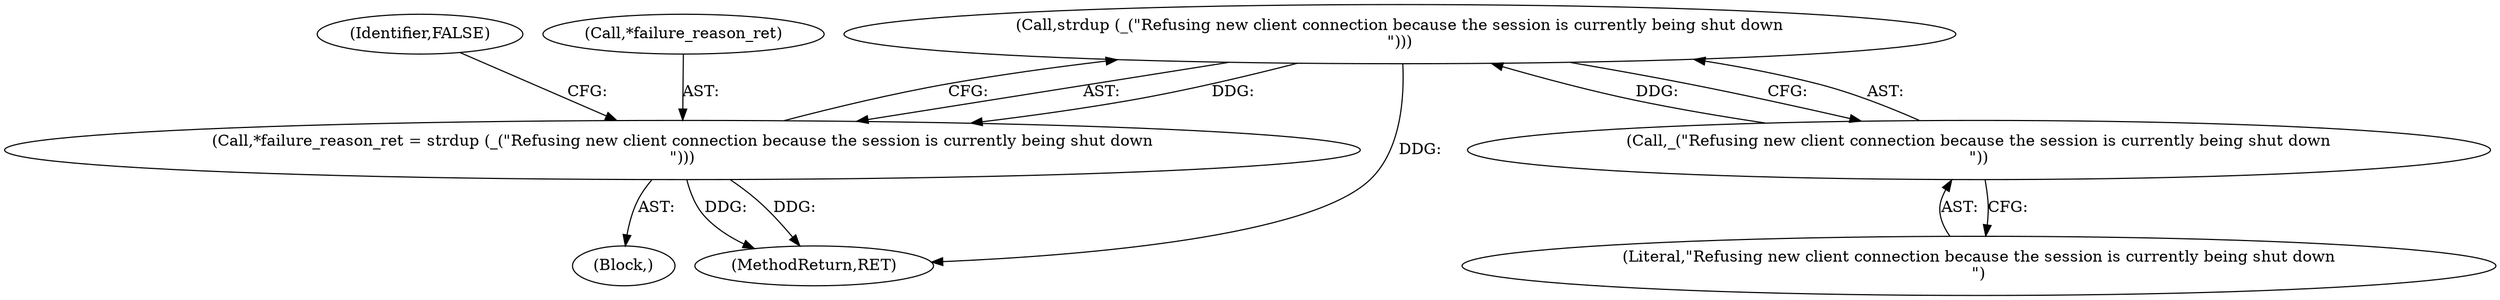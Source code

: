 digraph "0_gnome-session_b0dc999e0b45355314616321dbb6cb71e729fc9d_4@API" {
"1000127" [label="(Call,strdup (_(\"Refusing new client connection because the session is currently being shut down\n\")))"];
"1000128" [label="(Call,_(\"Refusing new client connection because the session is currently being shut down\n\"))"];
"1000124" [label="(Call,*failure_reason_ret = strdup (_(\"Refusing new client connection because the session is currently being shut down\n\")))"];
"1000124" [label="(Call,*failure_reason_ret = strdup (_(\"Refusing new client connection because the session is currently being shut down\n\")))"];
"1000127" [label="(Call,strdup (_(\"Refusing new client connection because the session is currently being shut down\n\")))"];
"1000131" [label="(Identifier,FALSE)"];
"1000121" [label="(Block,)"];
"1000167" [label="(MethodReturn,RET)"];
"1000129" [label="(Literal,\"Refusing new client connection because the session is currently being shut down\n\")"];
"1000125" [label="(Call,*failure_reason_ret)"];
"1000128" [label="(Call,_(\"Refusing new client connection because the session is currently being shut down\n\"))"];
"1000127" -> "1000124"  [label="AST: "];
"1000127" -> "1000128"  [label="CFG: "];
"1000128" -> "1000127"  [label="AST: "];
"1000124" -> "1000127"  [label="CFG: "];
"1000127" -> "1000167"  [label="DDG: "];
"1000127" -> "1000124"  [label="DDG: "];
"1000128" -> "1000127"  [label="DDG: "];
"1000128" -> "1000129"  [label="CFG: "];
"1000129" -> "1000128"  [label="AST: "];
"1000124" -> "1000121"  [label="AST: "];
"1000125" -> "1000124"  [label="AST: "];
"1000131" -> "1000124"  [label="CFG: "];
"1000124" -> "1000167"  [label="DDG: "];
"1000124" -> "1000167"  [label="DDG: "];
}

